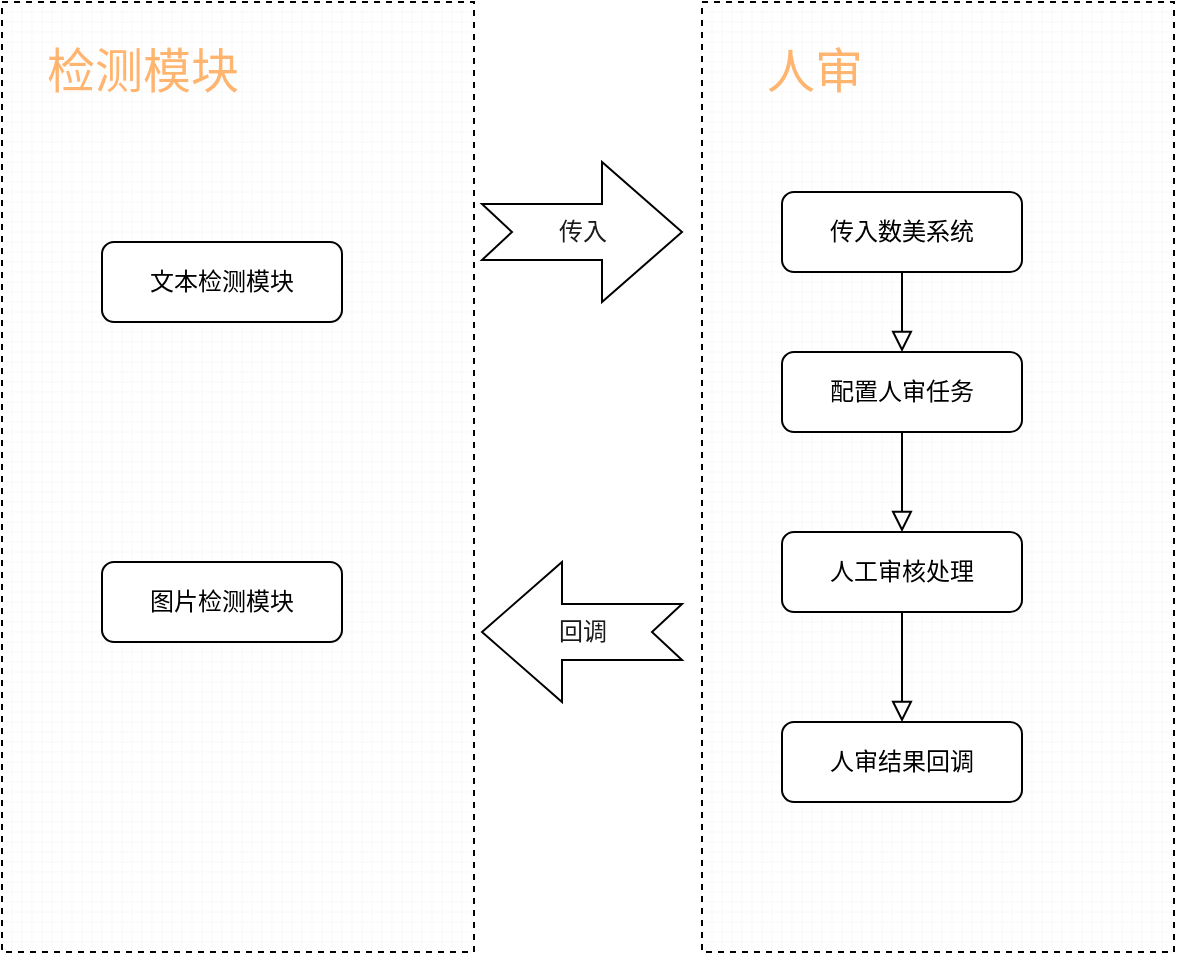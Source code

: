 <mxfile version="20.3.2" type="github">
  <diagram id="C5RBs43oDa-KdzZeNtuy" name="Page-1">
    <mxGraphModel dx="2249" dy="780" grid="1" gridSize="10" guides="1" tooltips="1" connect="1" arrows="1" fold="1" page="1" pageScale="1" pageWidth="827" pageHeight="1169" math="0" shadow="0">
      <root>
        <mxCell id="WIyWlLk6GJQsqaUBKTNV-0" />
        <mxCell id="WIyWlLk6GJQsqaUBKTNV-1" parent="WIyWlLk6GJQsqaUBKTNV-0" />
        <mxCell id="oDdoOexHW9V2HUF23ves-6" value="" style="verticalLabelPosition=bottom;verticalAlign=top;html=1;shape=mxgraph.basic.patternFillRect;fillStyle=grid;step=5;fillStrokeWidth=0.2;fillStrokeColor=#dddddd;dashed=1;fontColor=#FFB570;fillColor=none;" vertex="1" parent="WIyWlLk6GJQsqaUBKTNV-1">
          <mxGeometry x="220" y="40" width="236" height="475" as="geometry" />
        </mxCell>
        <mxCell id="WIyWlLk6GJQsqaUBKTNV-2" value="" style="rounded=0;html=1;jettySize=auto;orthogonalLoop=1;fontSize=11;endArrow=block;endFill=0;endSize=8;strokeWidth=1;shadow=0;labelBackgroundColor=none;edgeStyle=orthogonalEdgeStyle;entryX=0.5;entryY=0;entryDx=0;entryDy=0;" parent="WIyWlLk6GJQsqaUBKTNV-1" source="WIyWlLk6GJQsqaUBKTNV-3" target="oDdoOexHW9V2HUF23ves-1" edge="1">
          <mxGeometry relative="1" as="geometry" />
        </mxCell>
        <mxCell id="WIyWlLk6GJQsqaUBKTNV-3" value="传入数美系统" style="rounded=1;whiteSpace=wrap;html=1;fontSize=12;glass=0;strokeWidth=1;shadow=0;" parent="WIyWlLk6GJQsqaUBKTNV-1" vertex="1">
          <mxGeometry x="260" y="135" width="120" height="40" as="geometry" />
        </mxCell>
        <mxCell id="WIyWlLk6GJQsqaUBKTNV-11" value="&lt;div&gt;人工审核处理&lt;/div&gt;" style="rounded=1;whiteSpace=wrap;html=1;fontSize=12;glass=0;strokeWidth=1;shadow=0;" parent="WIyWlLk6GJQsqaUBKTNV-1" vertex="1">
          <mxGeometry x="260" y="305" width="120" height="40" as="geometry" />
        </mxCell>
        <mxCell id="oDdoOexHW9V2HUF23ves-0" value="&lt;span style=&quot;font-weight: normal;&quot;&gt;&lt;font color=&quot;#FFB570&quot;&gt;人审&lt;/font&gt;&lt;/span&gt;" style="text;strokeColor=none;fillColor=none;html=1;fontSize=24;fontStyle=1;verticalAlign=middle;align=center;" vertex="1" parent="WIyWlLk6GJQsqaUBKTNV-1">
          <mxGeometry x="226" y="55" width="100" height="40" as="geometry" />
        </mxCell>
        <mxCell id="oDdoOexHW9V2HUF23ves-1" value="&lt;div&gt;配置人审任务&lt;/div&gt;" style="rounded=1;whiteSpace=wrap;html=1;fontSize=12;glass=0;strokeWidth=1;shadow=0;" vertex="1" parent="WIyWlLk6GJQsqaUBKTNV-1">
          <mxGeometry x="260" y="215" width="120" height="40" as="geometry" />
        </mxCell>
        <mxCell id="oDdoOexHW9V2HUF23ves-2" value="" style="rounded=0;html=1;jettySize=auto;orthogonalLoop=1;fontSize=11;endArrow=block;endFill=0;endSize=8;strokeWidth=1;shadow=0;labelBackgroundColor=none;edgeStyle=orthogonalEdgeStyle;entryX=0.5;entryY=0;entryDx=0;entryDy=0;exitX=0.5;exitY=1;exitDx=0;exitDy=0;" edge="1" parent="WIyWlLk6GJQsqaUBKTNV-1" source="oDdoOexHW9V2HUF23ves-1" target="WIyWlLk6GJQsqaUBKTNV-11">
          <mxGeometry relative="1" as="geometry">
            <mxPoint x="330" y="185" as="sourcePoint" />
            <mxPoint x="330" y="225" as="targetPoint" />
          </mxGeometry>
        </mxCell>
        <mxCell id="oDdoOexHW9V2HUF23ves-8" value="" style="rounded=0;html=1;jettySize=auto;orthogonalLoop=1;fontSize=11;endArrow=block;endFill=0;endSize=8;strokeWidth=1;shadow=0;labelBackgroundColor=none;edgeStyle=orthogonalEdgeStyle;exitX=0.5;exitY=1;exitDx=0;exitDy=0;entryX=0.5;entryY=0;entryDx=0;entryDy=0;" edge="1" parent="WIyWlLk6GJQsqaUBKTNV-1" source="WIyWlLk6GJQsqaUBKTNV-11" target="oDdoOexHW9V2HUF23ves-7">
          <mxGeometry relative="1" as="geometry">
            <mxPoint x="330" y="265" as="sourcePoint" />
            <mxPoint x="426" y="655" as="targetPoint" />
          </mxGeometry>
        </mxCell>
        <mxCell id="oDdoOexHW9V2HUF23ves-7" value="&lt;div&gt;人审结果回调&lt;/div&gt;" style="rounded=1;whiteSpace=wrap;html=1;fontSize=12;glass=0;strokeWidth=1;shadow=0;" vertex="1" parent="WIyWlLk6GJQsqaUBKTNV-1">
          <mxGeometry x="260" y="400" width="120" height="40" as="geometry" />
        </mxCell>
        <mxCell id="oDdoOexHW9V2HUF23ves-9" value="" style="verticalLabelPosition=bottom;verticalAlign=top;html=1;shape=mxgraph.basic.patternFillRect;fillStyle=grid;step=5;fillStrokeWidth=0.2;fillStrokeColor=#dddddd;dashed=1;fontColor=#FFB570;fillColor=none;" vertex="1" parent="WIyWlLk6GJQsqaUBKTNV-1">
          <mxGeometry x="-130" y="40" width="236" height="475" as="geometry" />
        </mxCell>
        <mxCell id="oDdoOexHW9V2HUF23ves-10" value="&lt;div&gt;&lt;font color=&quot;#FFB570&quot;&gt;检测模块&lt;br&gt;&lt;/font&gt;&lt;/div&gt;" style="text;strokeColor=none;fillColor=none;html=1;fontSize=24;fontStyle=0;verticalAlign=middle;align=center;" vertex="1" parent="WIyWlLk6GJQsqaUBKTNV-1">
          <mxGeometry x="-110" y="55" width="100" height="40" as="geometry" />
        </mxCell>
        <mxCell id="oDdoOexHW9V2HUF23ves-11" value="文本检测模块" style="rounded=1;whiteSpace=wrap;html=1;fontSize=12;glass=0;strokeWidth=1;shadow=0;" vertex="1" parent="WIyWlLk6GJQsqaUBKTNV-1">
          <mxGeometry x="-80" y="160" width="120" height="40" as="geometry" />
        </mxCell>
        <mxCell id="oDdoOexHW9V2HUF23ves-12" value="图片检测模块" style="rounded=1;whiteSpace=wrap;html=1;fontSize=12;glass=0;strokeWidth=1;shadow=0;" vertex="1" parent="WIyWlLk6GJQsqaUBKTNV-1">
          <mxGeometry x="-80" y="320" width="120" height="40" as="geometry" />
        </mxCell>
        <mxCell id="oDdoOexHW9V2HUF23ves-13" value="传入" style="html=1;shadow=0;dashed=0;align=center;verticalAlign=middle;shape=mxgraph.arrows2.arrow;dy=0.6;dx=40;notch=15;fontColor=#1A1A1A;fillColor=none;direction=east;" vertex="1" parent="WIyWlLk6GJQsqaUBKTNV-1">
          <mxGeometry x="110" y="120" width="100" height="70" as="geometry" />
        </mxCell>
        <mxCell id="oDdoOexHW9V2HUF23ves-14" value="回调" style="html=1;shadow=0;dashed=0;align=center;verticalAlign=middle;shape=mxgraph.arrows2.arrow;dy=0.6;dx=40;notch=15;fontColor=#1A1A1A;fillColor=none;direction=west;" vertex="1" parent="WIyWlLk6GJQsqaUBKTNV-1">
          <mxGeometry x="110" y="320" width="100" height="70" as="geometry" />
        </mxCell>
      </root>
    </mxGraphModel>
  </diagram>
</mxfile>
